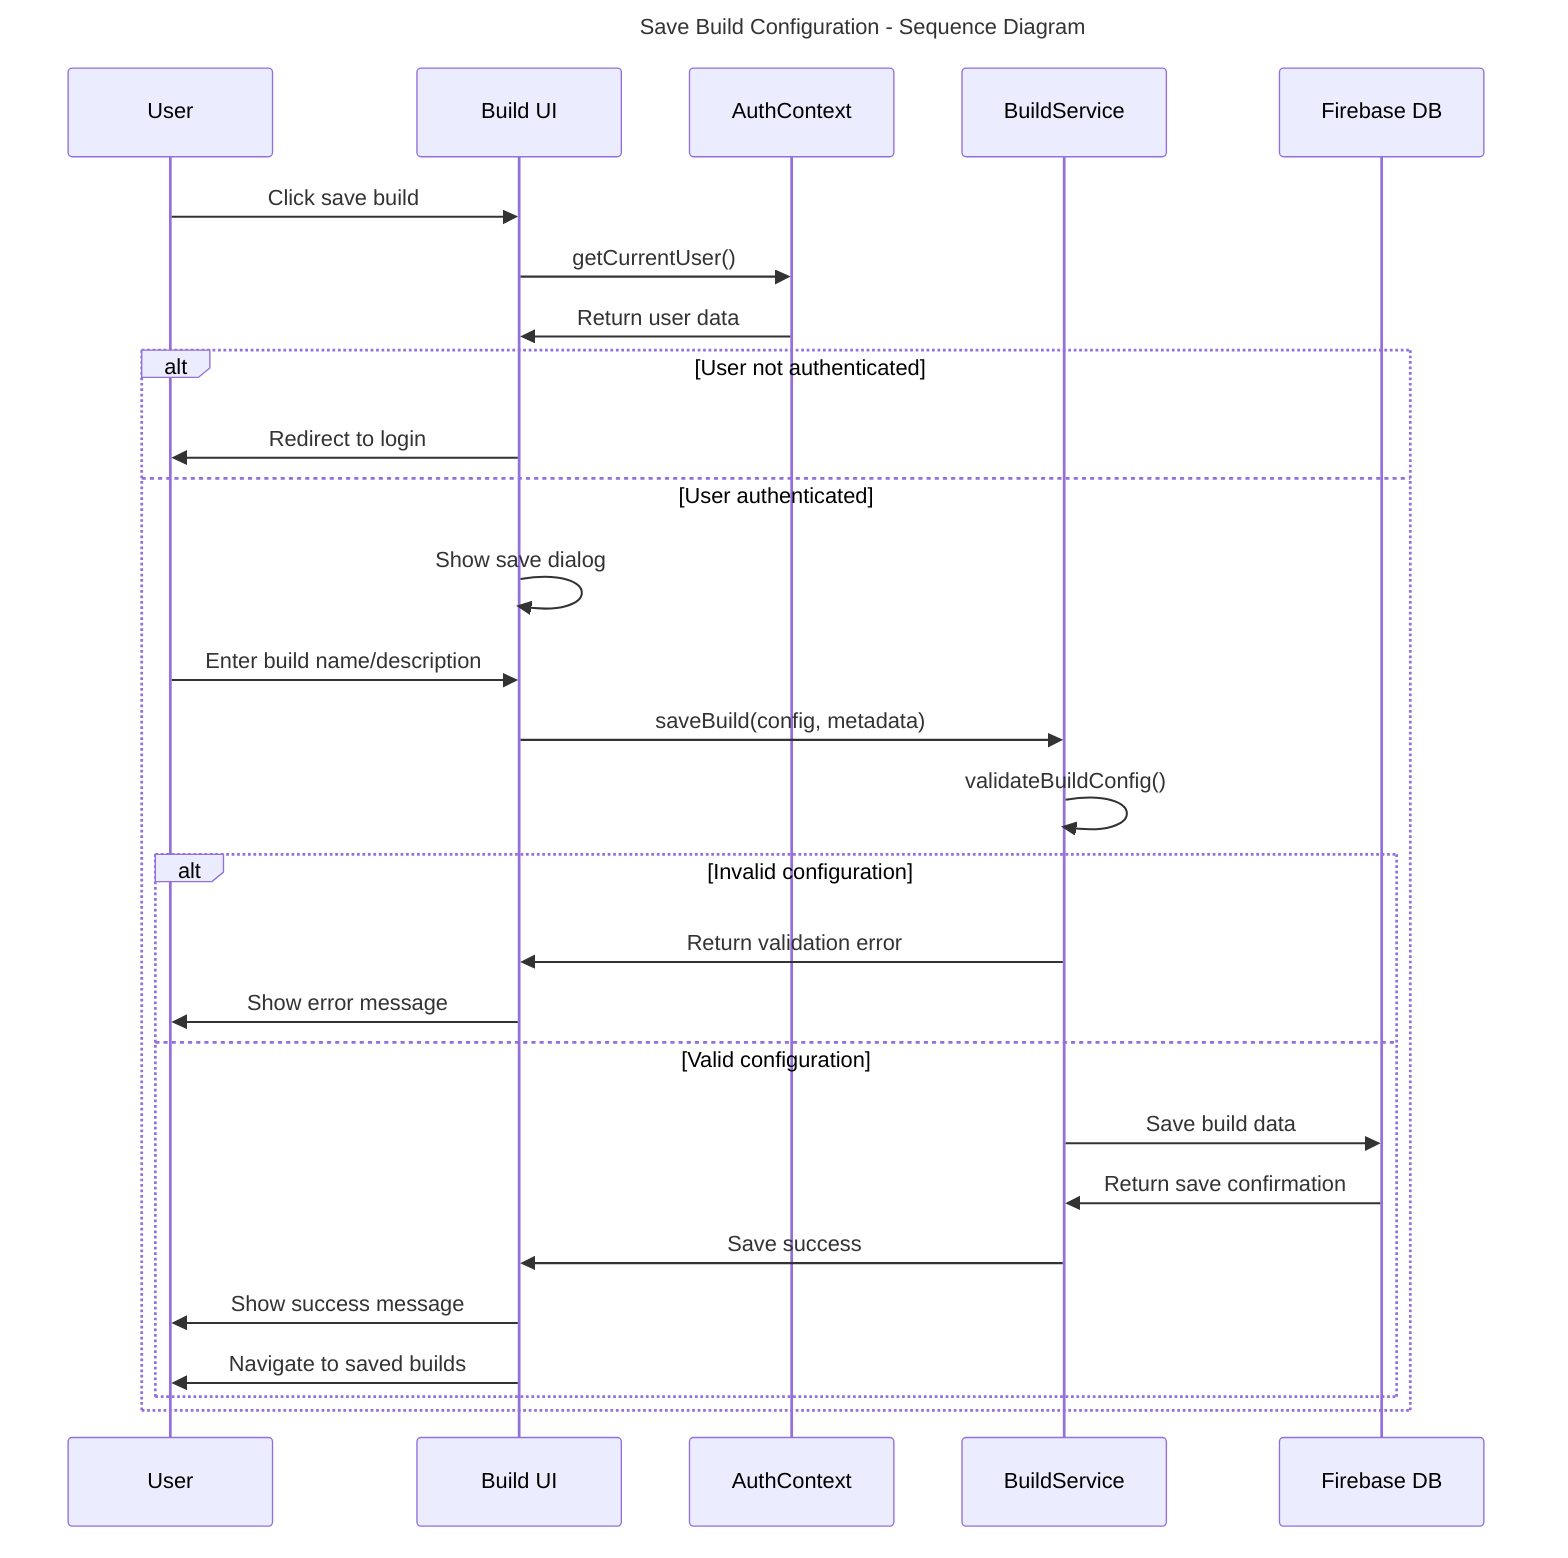 ---
title: Save Build Configuration - Sequence Diagram
---
sequenceDiagram
    participant User
    participant UI as Build UI
    participant Auth as AuthContext
    participant BuildService
    participant Firebase as Firebase DB

    User->>UI: Click save build
    UI->>Auth: getCurrentUser()
    Auth->>UI: Return user data
    alt User not authenticated
        UI->>User: Redirect to login
    else User authenticated
        UI->>UI: Show save dialog
        User->>UI: Enter build name/description
        UI->>BuildService: saveBuild(config, metadata)
        BuildService->>BuildService: validateBuildConfig()
        alt Invalid configuration
            BuildService->>UI: Return validation error
            UI->>User: Show error message
        else Valid configuration
            BuildService->>Firebase: Save build data
            Firebase->>BuildService: Return save confirmation
            BuildService->>UI: Save success
            UI->>User: Show success message
            UI->>User: Navigate to saved builds
        end
    end